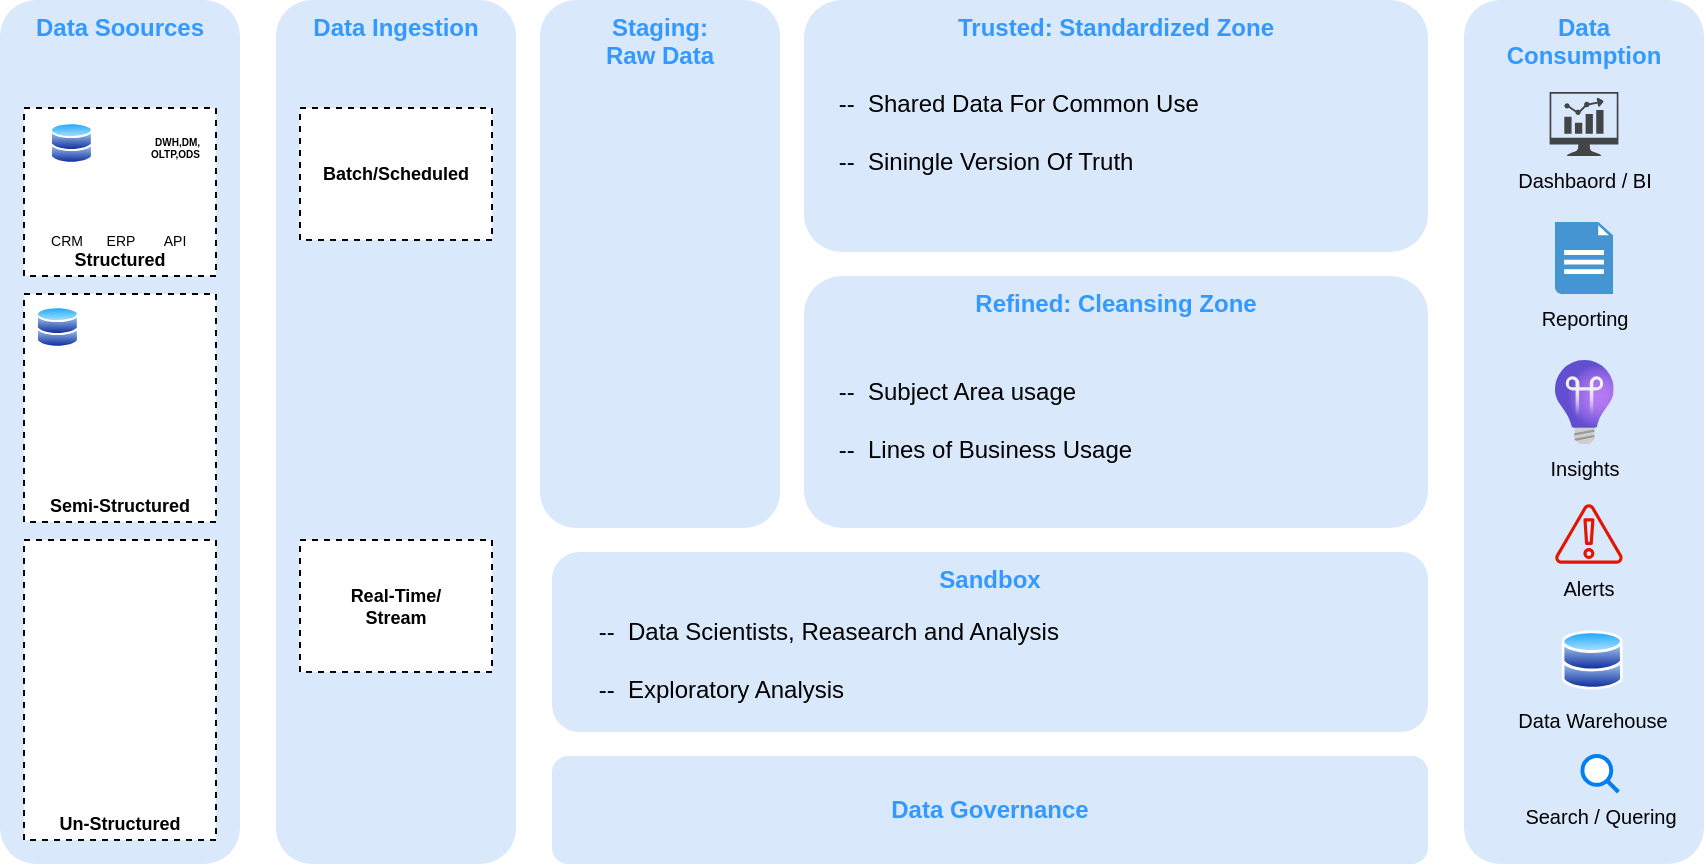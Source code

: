 <mxfile version="21.8.2" type="github">
  <diagram id="4_XCW6oBCm1cpU5HytLm" name="Page-1">
    <mxGraphModel dx="880" dy="510" grid="1" gridSize="6" guides="1" tooltips="1" connect="1" arrows="1" fold="1" page="1" pageScale="1" pageWidth="1600" pageHeight="900" math="0" shadow="0">
      <root>
        <mxCell id="0" />
        <mxCell id="1" parent="0" />
        <mxCell id="oHFv8ve8owYaf5rruyJd-1" value="&lt;b&gt;Data Soources&lt;/b&gt;" style="rounded=1;whiteSpace=wrap;html=1;fillColor=#dae8fc;strokeColor=none;verticalAlign=top;fontColor=#3399FF;" vertex="1" parent="1">
          <mxGeometry x="48" y="144" width="120" height="432" as="geometry" />
        </mxCell>
        <mxCell id="oHFv8ve8owYaf5rruyJd-2" value="Data Ingestion" style="rounded=1;whiteSpace=wrap;html=1;fillColor=#dae8fc;strokeColor=none;verticalAlign=top;fontStyle=1;fontColor=#3399FF;" vertex="1" parent="1">
          <mxGeometry x="186" y="144" width="120" height="432" as="geometry" />
        </mxCell>
        <mxCell id="oHFv8ve8owYaf5rruyJd-3" value="Staging:&lt;br&gt;Raw Data" style="rounded=1;whiteSpace=wrap;html=1;fillColor=#dae8fc;strokeColor=none;verticalAlign=top;fontStyle=1;fontColor=#3399FF;" vertex="1" parent="1">
          <mxGeometry x="318" y="144" width="120" height="264" as="geometry" />
        </mxCell>
        <mxCell id="oHFv8ve8owYaf5rruyJd-4" value="Trusted: Standardized Zone" style="rounded=1;whiteSpace=wrap;html=1;fillColor=#dae8fc;strokeColor=none;verticalAlign=top;fontStyle=1;fontColor=#3399FF;" vertex="1" parent="1">
          <mxGeometry x="450" y="144" width="312" height="126" as="geometry" />
        </mxCell>
        <mxCell id="oHFv8ve8owYaf5rruyJd-5" value="Refined: Cleansing Zone" style="rounded=1;whiteSpace=wrap;html=1;fillColor=#dae8fc;strokeColor=none;verticalAlign=top;fontStyle=1;fontColor=#3399FF;" vertex="1" parent="1">
          <mxGeometry x="450" y="282" width="312" height="126" as="geometry" />
        </mxCell>
        <mxCell id="oHFv8ve8owYaf5rruyJd-6" value="Sandbox" style="rounded=1;whiteSpace=wrap;html=1;fillColor=#dae8fc;strokeColor=none;verticalAlign=top;fontStyle=1;fontColor=#3399FF;" vertex="1" parent="1">
          <mxGeometry x="324" y="420" width="438" height="90" as="geometry" />
        </mxCell>
        <mxCell id="oHFv8ve8owYaf5rruyJd-7" value="Data&lt;br&gt;Consumption" style="rounded=1;whiteSpace=wrap;html=1;fillColor=#dae8fc;strokeColor=none;verticalAlign=top;fontStyle=1;fontColor=#3399FF;" vertex="1" parent="1">
          <mxGeometry x="780" y="144" width="120" height="432" as="geometry" />
        </mxCell>
        <mxCell id="oHFv8ve8owYaf5rruyJd-8" value="Data Governance" style="rounded=1;whiteSpace=wrap;html=1;fillColor=#dae8fc;strokeColor=none;verticalAlign=middle;fontStyle=1;fontColor=#3399FF;" vertex="1" parent="1">
          <mxGeometry x="324" y="522" width="438" height="54" as="geometry" />
        </mxCell>
        <mxCell id="oHFv8ve8owYaf5rruyJd-10" value="Structured" style="rounded=0;whiteSpace=wrap;html=1;fontSize=9;fontStyle=1;verticalAlign=bottom;dashed=1;" vertex="1" parent="1">
          <mxGeometry x="60" y="198" width="96" height="84" as="geometry" />
        </mxCell>
        <mxCell id="oHFv8ve8owYaf5rruyJd-19" value="CRM" style="shape=image;html=1;verticalAlign=top;verticalLabelPosition=bottom;labelBackgroundColor=#ffffff;imageAspect=0;aspect=fixed;image=https://cdn4.iconfinder.com/data/icons/online-marketing-hand-drawn-vol-4/52/web__globe__data__technology__list__menu__webpage-128.png;fontSize=7;" vertex="1" parent="1">
          <mxGeometry x="72" y="236" width="18" height="18" as="geometry" />
        </mxCell>
        <mxCell id="oHFv8ve8owYaf5rruyJd-20" value="ERP" style="shape=image;html=1;verticalAlign=top;verticalLabelPosition=bottom;labelBackgroundColor=#ffffff;imageAspect=0;aspect=fixed;image=https://cdn4.iconfinder.com/data/icons/online-marketing-hand-drawn-vol-4/52/web__globe__data__technology__list__menu__webpage-128.png;fontSize=7;" vertex="1" parent="1">
          <mxGeometry x="99" y="236" width="18" height="18" as="geometry" />
        </mxCell>
        <mxCell id="oHFv8ve8owYaf5rruyJd-21" value="API" style="shape=image;html=1;verticalAlign=top;verticalLabelPosition=bottom;labelBackgroundColor=#ffffff;imageAspect=0;aspect=fixed;image=https://cdn4.iconfinder.com/data/icons/online-marketing-hand-drawn-vol-4/52/web__globe__data__technology__list__menu__webpage-128.png;fontSize=7;" vertex="1" parent="1">
          <mxGeometry x="126" y="236" width="18" height="18" as="geometry" />
        </mxCell>
        <mxCell id="oHFv8ve8owYaf5rruyJd-22" value="" style="group" vertex="1" connectable="0" parent="1">
          <mxGeometry x="66" y="202" width="84" height="30" as="geometry" />
        </mxCell>
        <mxCell id="oHFv8ve8owYaf5rruyJd-12" value="DWH,DM,&lt;br style=&quot;font-size: 5px;&quot;&gt;OLTP,ODS" style="rounded=0;whiteSpace=wrap;html=1;fontSize=5;fontStyle=1;align=right;verticalAlign=middle;dashed=1;strokeColor=#FFFFFF;" vertex="1" parent="oHFv8ve8owYaf5rruyJd-22">
          <mxGeometry width="84" height="30" as="geometry" />
        </mxCell>
        <mxCell id="oHFv8ve8owYaf5rruyJd-11" value="" style="image;aspect=fixed;perimeter=ellipsePerimeter;html=1;align=center;shadow=0;dashed=0;spacingTop=3;image=img/lib/active_directory/databases.svg;" vertex="1" parent="oHFv8ve8owYaf5rruyJd-22">
          <mxGeometry x="7" y="3" width="21.429" height="21" as="geometry" />
        </mxCell>
        <mxCell id="oHFv8ve8owYaf5rruyJd-23" value="Semi-Structured" style="rounded=0;whiteSpace=wrap;html=1;fontSize=9;fontStyle=1;verticalAlign=bottom;dashed=1;" vertex="1" parent="1">
          <mxGeometry x="60" y="291" width="96" height="114" as="geometry" />
        </mxCell>
        <mxCell id="oHFv8ve8owYaf5rruyJd-24" value="Un-Structured" style="rounded=0;whiteSpace=wrap;html=1;fontSize=9;fontStyle=1;verticalAlign=bottom;dashed=1;" vertex="1" parent="1">
          <mxGeometry x="60" y="414" width="96" height="150" as="geometry" />
        </mxCell>
        <mxCell id="oHFv8ve8owYaf5rruyJd-25" value="Batch/Scheduled" style="rounded=0;whiteSpace=wrap;html=1;fontSize=9;fontStyle=1;verticalAlign=middle;dashed=1;" vertex="1" parent="1">
          <mxGeometry x="198" y="198" width="96" height="66" as="geometry" />
        </mxCell>
        <mxCell id="oHFv8ve8owYaf5rruyJd-26" value="Real-Time/&lt;br&gt;Stream" style="rounded=0;whiteSpace=wrap;html=1;fontSize=9;fontStyle=1;verticalAlign=middle;dashed=1;" vertex="1" parent="1">
          <mxGeometry x="198" y="414" width="96" height="66" as="geometry" />
        </mxCell>
        <mxCell id="oHFv8ve8owYaf5rruyJd-27" value="&amp;nbsp;--&amp;nbsp; Shared Data For Common Use&lt;br&gt;&lt;br&gt;&amp;nbsp;--&amp;nbsp; Siningle Version Of Truth" style="rounded=0;whiteSpace=wrap;html=1;align=left;fillColor=#dae8fc;strokeColor=none;" vertex="1" parent="1">
          <mxGeometry x="462" y="180" width="210" height="60" as="geometry" />
        </mxCell>
        <mxCell id="oHFv8ve8owYaf5rruyJd-28" value="&amp;nbsp;--&amp;nbsp; Subject Area usage&lt;br&gt;&lt;br&gt;&amp;nbsp;--&amp;nbsp; Lines of Business Usage" style="rounded=0;whiteSpace=wrap;html=1;align=left;fillColor=#dae8fc;strokeColor=none;" vertex="1" parent="1">
          <mxGeometry x="462" y="324" width="210" height="60" as="geometry" />
        </mxCell>
        <mxCell id="oHFv8ve8owYaf5rruyJd-29" value="&amp;nbsp;--&amp;nbsp; Data Scientists, Reasearch and Analysis&amp;nbsp;&lt;br&gt;&lt;br&gt;&amp;nbsp;--&amp;nbsp; Exploratory Analysis" style="rounded=0;whiteSpace=wrap;html=1;align=left;fillColor=#dae8fc;strokeColor=none;" vertex="1" parent="1">
          <mxGeometry x="342" y="444" width="270" height="60" as="geometry" />
        </mxCell>
        <mxCell id="oHFv8ve8owYaf5rruyJd-30" value="Dashbaord / BI" style="sketch=0;pointerEvents=1;shadow=0;dashed=0;html=1;strokeColor=none;fillColor=#434445;aspect=fixed;labelPosition=center;verticalLabelPosition=bottom;verticalAlign=top;align=center;outlineConnect=0;shape=mxgraph.vvd.nsx_dashboard;fontSize=10;" vertex="1" parent="1">
          <mxGeometry x="822.8" y="190" width="34.41" height="32" as="geometry" />
        </mxCell>
        <mxCell id="oHFv8ve8owYaf5rruyJd-31" value="Reporting" style="shadow=0;dashed=0;html=1;strokeColor=none;fillColor=#4495D1;labelPosition=center;verticalLabelPosition=bottom;verticalAlign=top;align=center;outlineConnect=0;shape=mxgraph.veeam.2d.report;fontSize=10;" vertex="1" parent="1">
          <mxGeometry x="825.5" y="255" width="29" height="36" as="geometry" />
        </mxCell>
        <mxCell id="oHFv8ve8owYaf5rruyJd-32" value="Insights" style="image;aspect=fixed;html=1;points=[];align=center;fontSize=10;image=img/lib/azure2/devops/Application_Insights.svg;labelBackgroundColor=none;" vertex="1" parent="1">
          <mxGeometry x="825.5" y="324" width="29.33" height="42" as="geometry" />
        </mxCell>
        <mxCell id="oHFv8ve8owYaf5rruyJd-33" value="&lt;font color=&quot;#000000&quot; style=&quot;font-size: 10px;&quot;&gt;Alerts&lt;/font&gt;" style="sketch=0;outlineConnect=0;fontColor=#ffffff;fillColor=#e51400;strokeColor=#B20000;dashed=0;verticalLabelPosition=bottom;verticalAlign=top;align=center;html=1;fontSize=10;fontStyle=0;aspect=fixed;pointerEvents=1;shape=mxgraph.aws4.alert;" vertex="1" parent="1">
          <mxGeometry x="825.5" y="396" width="33.92" height="30" as="geometry" />
        </mxCell>
        <mxCell id="oHFv8ve8owYaf5rruyJd-34" value="Data Warehouse" style="image;aspect=fixed;perimeter=ellipsePerimeter;html=1;align=center;shadow=0;dashed=0;spacingTop=3;image=img/lib/active_directory/databases.svg;labelBackgroundColor=none;fontSize=10;" vertex="1" parent="1">
          <mxGeometry x="828.81" y="459" width="30.61" height="30" as="geometry" />
        </mxCell>
        <mxCell id="oHFv8ve8owYaf5rruyJd-35" value="Search / Quering" style="html=1;verticalLabelPosition=bottom;align=center;labelBackgroundColor=none;verticalAlign=top;strokeWidth=2;strokeColor=#0080F0;shadow=0;dashed=0;shape=mxgraph.ios7.icons.looking_glass;fontSize=10;" vertex="1" parent="1">
          <mxGeometry x="839.21" y="522" width="18" height="18" as="geometry" />
        </mxCell>
        <mxCell id="oHFv8ve8owYaf5rruyJd-36" value="" style="shape=image;html=1;verticalAlign=top;verticalLabelPosition=bottom;labelBackgroundColor=#ffffff;imageAspect=0;aspect=fixed;image=https://cdn3.iconfinder.com/data/icons/document-icons-2/30/647714-excel-128.png" vertex="1" parent="1">
          <mxGeometry x="93" y="330" width="24" height="24" as="geometry" />
        </mxCell>
        <mxCell id="oHFv8ve8owYaf5rruyJd-37" value="" style="image;aspect=fixed;perimeter=ellipsePerimeter;html=1;align=center;shadow=0;dashed=0;spacingTop=3;image=img/lib/active_directory/databases.svg;" vertex="1" parent="1">
          <mxGeometry x="66" y="297" width="21.429" height="21" as="geometry" />
        </mxCell>
      </root>
    </mxGraphModel>
  </diagram>
</mxfile>
